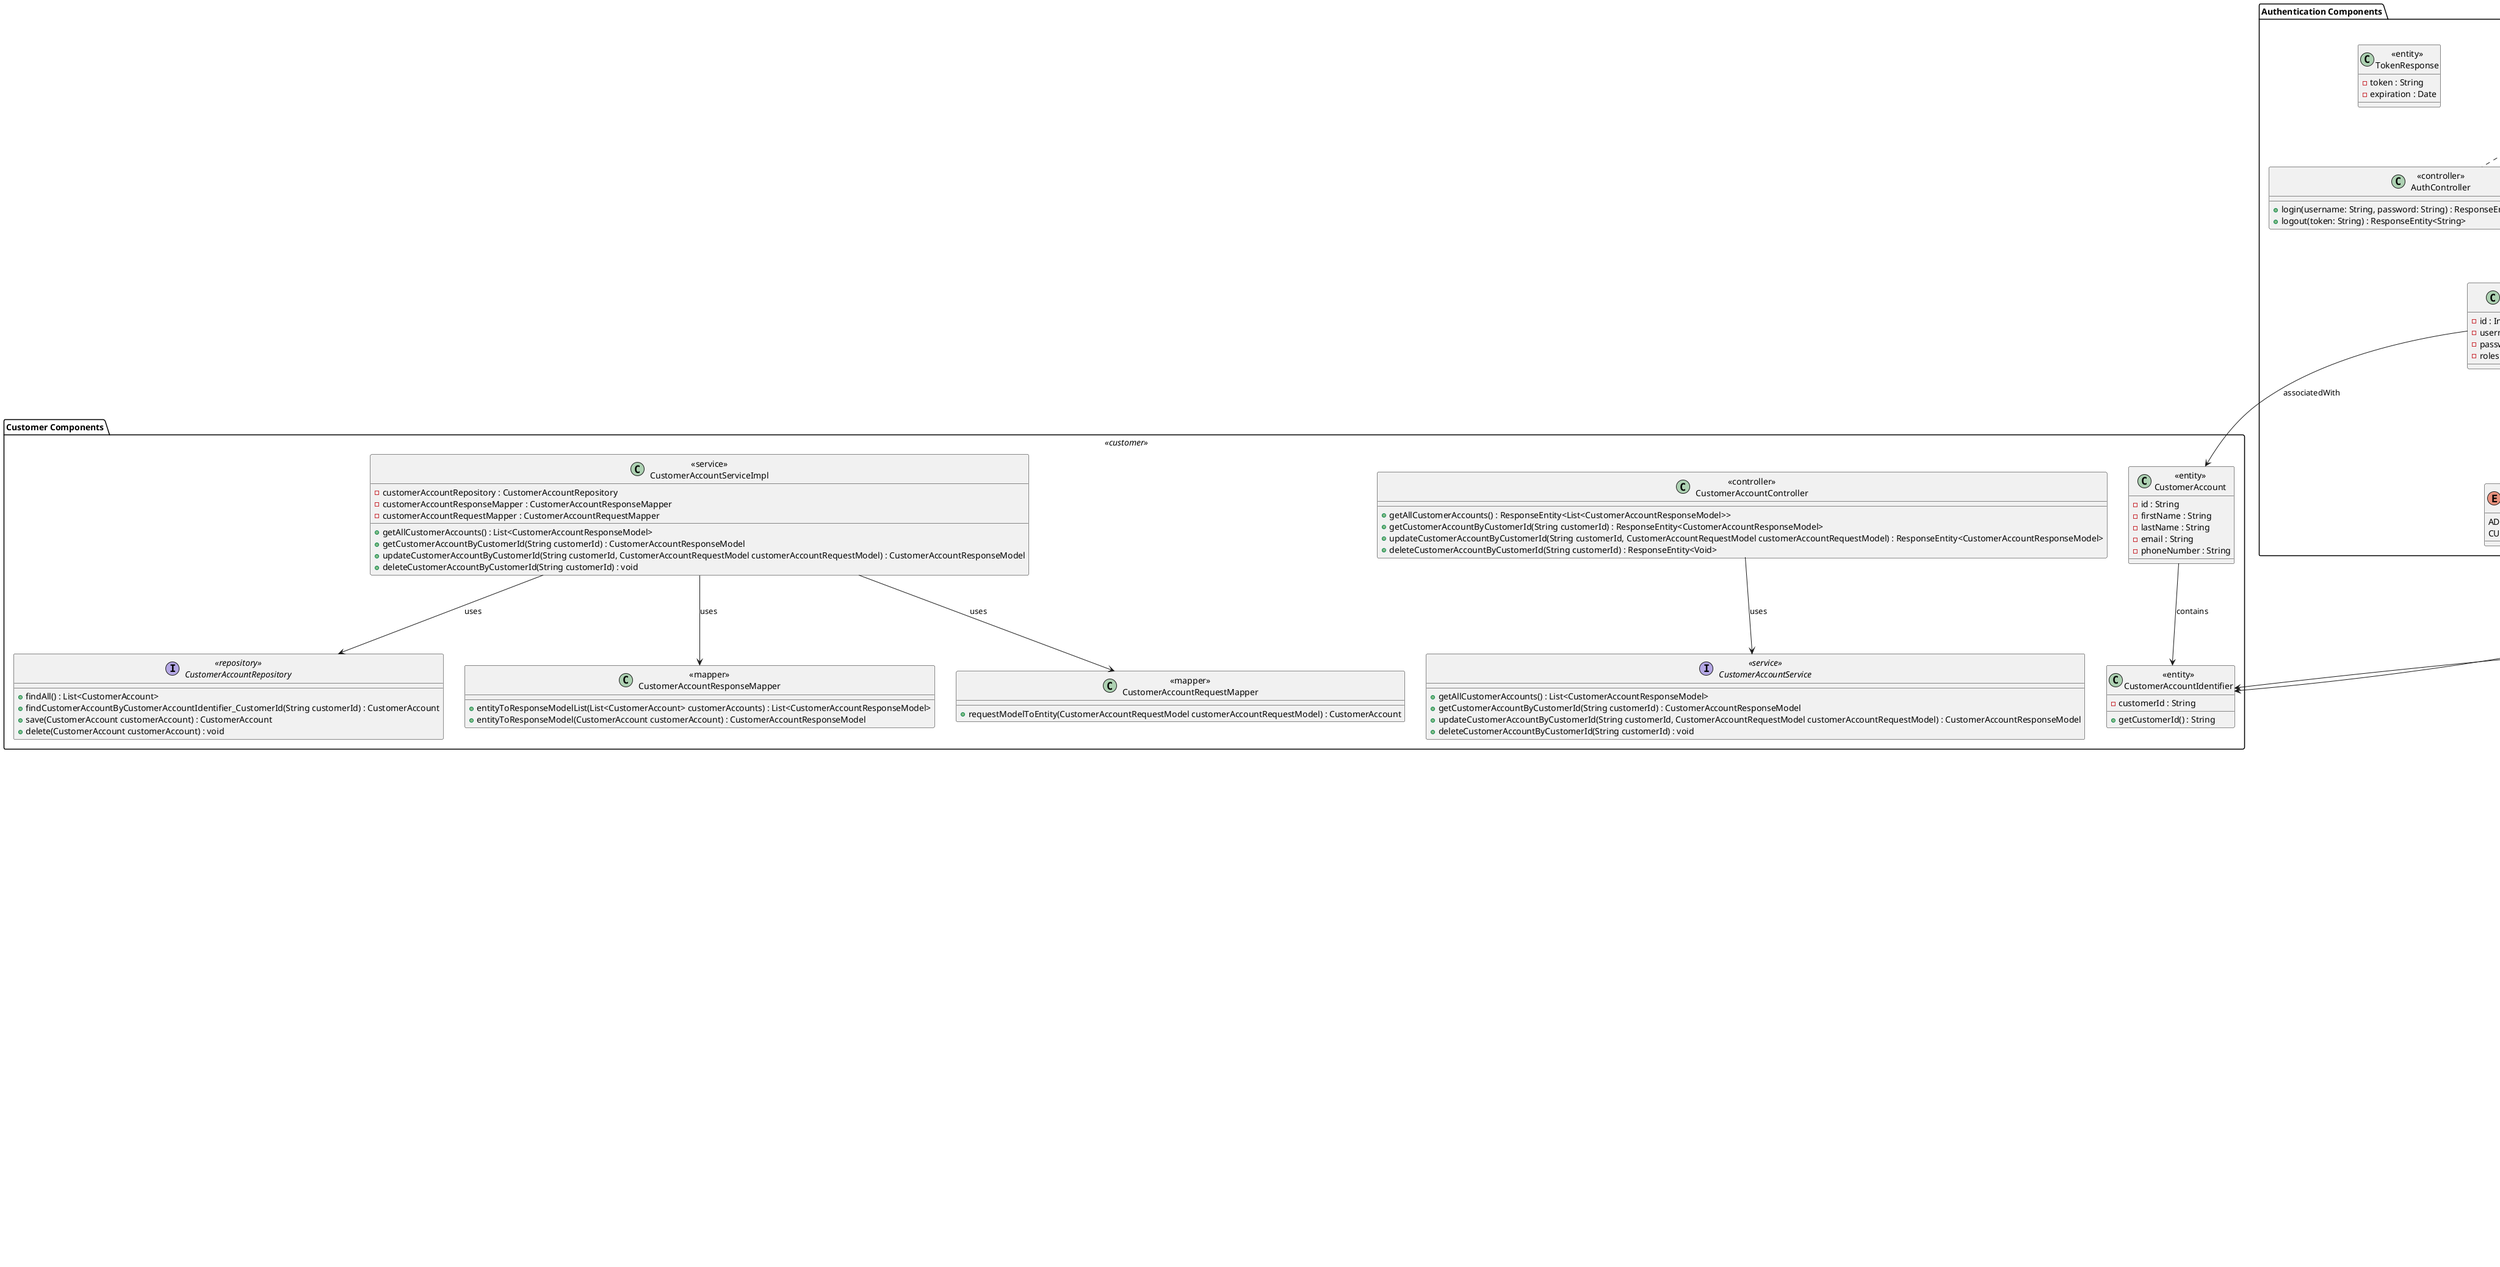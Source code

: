 @startuml
' Define styles for the containers
skinparam class {
    BackgroundColor<<entity>> Wheat
    BackgroundColor<<invoiceController>> LightSkyBlue
    BackgroundColor<<invoiceService>> LightGreen
    BackgroundColor<<invoiceRepository>> LightCoral
    BackgroundColor<<mapper>> Khaki
}


' Customer Container
package "Customer Components" <<customer>> {
    ' CustomerAccountController
    class "<<controller>>\nCustomerAccountController" as customerController {
        + getAllCustomerAccounts() : ResponseEntity<List<CustomerAccountResponseModel>>
        + getCustomerAccountByCustomerId(String customerId) : ResponseEntity<CustomerAccountResponseModel>
        + updateCustomerAccountByCustomerId(String customerId, CustomerAccountRequestModel customerAccountRequestModel) : ResponseEntity<CustomerAccountResponseModel>
        + deleteCustomerAccountByCustomerId(String customerId) : ResponseEntity<Void>
    }

    ' CustomerAccountService interface
    interface "<<service>>\nCustomerAccountService" as customerService {
        + getAllCustomerAccounts() : List<CustomerAccountResponseModel>
        + getCustomerAccountByCustomerId(String customerId) : CustomerAccountResponseModel
        + updateCustomerAccountByCustomerId(String customerId, CustomerAccountRequestModel customerAccountRequestModel) : CustomerAccountResponseModel
        + deleteCustomerAccountByCustomerId(String customerId) : void
    }

    ' CustomerAccountServiceImpl class
    class "<<service>>\nCustomerAccountServiceImpl" as customerServiceImpl {
        - customerAccountRepository : CustomerAccountRepository
        - customerAccountResponseMapper : CustomerAccountResponseMapper
        - customerAccountRequestMapper : CustomerAccountRequestMapper
        + getAllCustomerAccounts() : List<CustomerAccountResponseModel>
        + getCustomerAccountByCustomerId(String customerId) : CustomerAccountResponseModel
        + updateCustomerAccountByCustomerId(String customerId, CustomerAccountRequestModel customerAccountRequestModel) : CustomerAccountResponseModel
        + deleteCustomerAccountByCustomerId(String customerId) : void
    }

    ' CustomerAccountRepository interface
    interface "<<repository>>\nCustomerAccountRepository" as customerRepository {
        + findAll() : List<CustomerAccount>
        + findCustomerAccountByCustomerAccountIdentifier_CustomerId(String customerId) : CustomerAccount
        + save(CustomerAccount customerAccount) : CustomerAccount
        + delete(CustomerAccount customerAccount) : void
    }

    ' CustomerAccountResponseMapper class
    class "<<mapper>>\nCustomerAccountResponseMapper" as customerResponseMapper {
        + entityToResponseModelList(List<CustomerAccount> customerAccounts) : List<CustomerAccountResponseModel>
        + entityToResponseModel(CustomerAccount customerAccount) : CustomerAccountResponseModel
    }

    ' CustomerAccountRequestMapper class
    class "<<mapper>>\nCustomerAccountRequestMapper" as customerRequestMapper {
        + requestModelToEntity(CustomerAccountRequestModel customerAccountRequestModel) : CustomerAccount
    }

    ' CustomerAccount class
    class "<<entity>>\nCustomerAccount" as customerAccount {
        - id : String
        - firstName : String
        - lastName : String
        - email : String
        - phoneNumber : String
    }

    ' CustomerAccountIdentifier class
    class "<<entity>>\nCustomerAccountIdentifier" as customerIdentifier {
        - customerId : String
        + getCustomerId() : String
    }
}

' Vehicle Container
package "Vehicle Components" <<vehicle>> {
    ' VehicleController
    class "<<controller>>\nVehicleController" as vehicleController {
        - VehicleService : vehicleService
        + getAllVehiclesByCustomerId(String customerId) : ResponseEntity<List<VehicleResponseModel>>
        + getVehicleByVehicleId(String customerId, String vehicleId) : ResponseEntity<VehicleResponseModel>
        + addVehicleToCustomerAccount(String customerId, VehicleRequestModel vehicleRequestModel) : ResponseEntity<VehicleResponseModel>
        + updateVehicleByVehicleId(VehicleRequestModel vehicleRequestModel, String customerId, String vehicleId) : ResponseEntity<VehicleResponseModel>
        + deleteVehicleByVehicleId(String customerId, String vehicleId) : ResponseEntity<Void>
    }

    ' VehicleService interface
    interface "VehicleService" as vehicleService {
        + getAllVehiclesByCustomerId(String customerId) : List<VehicleResponseModel>
        + getVehicleByVehicleId(String customerId, String vehicleId) : VehicleResponseModel
        + addVehicleToCustomerAccount(String customerId, VehicleRequestModel vehicleRequestModel) : VehicleResponseModel
        + updateVehicleByVehicleId(VehicleRequestModel vehicleRequestModel, String customerId, String vehicleId) : VehicleResponseModel
        + deleteVehicleByVehicleId(String customerId, String vehicleId) : void
    }

    ' VehicleServiceImpl class
    class "<<service>>\nVehicleServiceImpl" as vehicleServiceImpl {
        - vehicleRepository : VehicleRepository
        - vehicleResponseMapper : VehicleResponseMapper
        - vehicleRequestMapper : VehicleRequestMapper
        + getAllVehiclesByCustomerId(String customerId) : List<VehicleResponseModel>
        + getVehicleByVehicleId(String customerId, String vehicleId) : VehicleResponseModel
        + addVehicleToCustomerAccount(String customerId, VehicleRequestModel vehicleRequestModel) : VehicleResponseModel
        + updateVehicleByVehicleId(VehicleRequestModel vehicleRequestModel, String customerId, String vehicleId) : VehicleResponseModel
        + deleteVehicleByVehicleId(String customerId, String vehicleId) : void
    }

    ' VehicleRepository interface
    interface "<<repository>>\nVehicleRepository" as vehicleRepository {
        + findAllVehiclesByCustomerId(String customerId) : List<Vehicle>
        + findVehicleByCustomerIdAndVehicleIdentifier_VehicleId(String customerId, String vehicleId) : Vehicle
        + save(Vehicle vehicle) : Vehicle
        + delete(Vehicle vehicle) : void
    }

    ' VehicleResponseMapper class
    class "<<mapper>>\nVehicleResponseMapper" as vehicleResponseMapper {
        + entityToResponseModel(Vehicle vehicle) : VehicleResponseModel
        + entityToResponseModelList(List<Vehicle> vehicles) : List<VehicleResponseModel>
    }

    ' VehicleRequestMapper class
    class "<<mapper>>\nVehicleRequestMapper" as vehicleRequestMapper {
        + requestToEntity(VehicleRequestModel requestModel) : Vehicle
    }

    ' Vehicle class
    class "<<entity>>\nVehicle" as vehicle {
        - id : String
        - vehicleIdentifier : VehicleIdentifier
        - customerId : String
        - make : String
        - model : String
        - year : Integer
        - transmissionType : TransmissionType
        - mileage : Integer
    }

    ' VehicleIdentifier class
    class "VehicleIdentifier" as vehicleIdentifier {
        - vehicleId : String
        + getVehicleId() : String
    }

    ' TransmissionType enum
    enum "TransmissionType" as transmissionType {
      MANUAL
      AUTOMATIC
    }
}

' Appointment Components
package "Appointment Components" <<appointment>> {
' AppointmentController
class "<<controller>>\nAppointmentController" as appointmentController {
    - appointmentService : AppointmentService
    + getAllAppointments() : ResponseEntity<List<AppointmentResponseModel>>
    + getAllAppointmentsByCustomerId(String customerId) : ResponseEntity<List<AppointmentResponseModel>>
    + getAppointmentByAppointmentId(String appointmentId) : ResponseEntity<AppointmentResponseModel>
    + addAppointment(AppointmentRequestModel appointmentRequestModel) : ResponseEntity<AppointmentResponseModel>
    + updateAppointmentByAppointmentId(AppointmentRequestModel appointmentRequestModel, String appointmentId) : ResponseEntity<AppointmentResponseModel>
    + updateAppointmentStatus(String appointmentId, boolean isConfirm) : ResponseEntity<AppointmentResponseModel>
    + deleteAppointmentByAppointmentId(String appointmentId) : ResponseEntity<Void>
    + deleteAllCancelledAppointments() : ResponseEntity<Void>
}

' AppointmentService interface
interface "AppointmentService" as appointmentService {
    + getAllAppointments() : List<AppointmentResponseModel>
    + getAllAppointmentsByCustomerId(String customerId) : List<AppointmentResponseModel>
    + getAppointmentByAppointmentId(String appointmentId) : AppointmentResponseModel
    + addAppointment(AppointmentRequestModel appointmentRequestModel) : AppointmentResponseModel
    + updateAppointmentByAppointmentId(AppointmentRequestModel appointmentRequestModel, String appointmentId) : AppointmentResponseModel
    + updateAppointmentStatus(String appointmentId, boolean isConfirm) : ResponseEntity<AppointmentResponseModel>
    + deleteAppointmentByAppointmentId(String appointmentId) : void
    + deleteAllCancelledAppointments() : void

}

' AppointmentServiceImpl class
class "<<service>>\nAppointmentServiceImpl" as appointmentServiceImpl {
    - appointmentRepository : AppointmentRepository
    - appointmentResponseMapper : AppointmentResponseMapper
    - appointmentRequestMapper : AppointmentRequestMapper
    - emailService : EmailService
     + getAllAppointments() : List<AppointmentResponseModel>
     + getAllAppointmentsByCustomerId(String customerId) : List<AppointmentResponseModel>
     + getAppointmentByAppointmentId(String appointmentId) : AppointmentResponseModel
     + addAppointment(AppointmentRequestModel appointmentRequestModel) : AppointmentResponseModel
     + updateAppointmentByAppointmentId(AppointmentRequestModel appointmentRequestModel, String appointmentId) : AppointmentResponseModel
     + updateAppointmentStatus(String appointmentId, boolean isConfirm) : ResponseEntity<AppointmentResponseModel>
     + deleteAppointmentByAppointmentId(String appointmentId) : void
     + deleteAllCancelledAppointments() : void
}
appointmentServiceImpl .up.|> appointmentService

' AppointmentRepository interface
interface "<<repository>>\nAppointmentRepository" as appointmentRepository {

    + findAppointmentByAppointmentIdentifier_AppointmentId(String appointmentId): Appointment
    + findAllAppointmentsByCustomerId(String customerId): List<Appointment>
    + findAllAppointmentsByStatus(String status): List<Appointment>
    + save(Appointment appointment) : Appointment
    + delete(Appointment appointment) : void
}


  ' AppointmentResponseMapper class
  class "<<mapper>>\nAppointmentResponseMapper" as appointmentResponseMapper {
      + entityToResponseModel(entity: Appointment) : AppointmentResponseModel
      + entityToResponseModelList(entities: List<Appointment>) : List<AppointmentResponseModel>
  }

  ' AppointmentRequestMapper class
  class "<<mapper>>\nAppointmentRequestMapper" as appointmentRequestMapper {
      + requestModelToEntity(appointmentRequestModel: AppointmentRequestModel) : Appointment
  }

' Appointment class
class "<<entity>>\nAppointment" as appointment {
    - id : UUID
    - appointmentId : AppointmentIdentifier
    - vehicleId : VehicleIdentifier
    - customerId : CustomerAccountIdentifier
    - appointmentDate : DateTime
    - services : String
    - comments : String
    - status : Status
}

' AppointmentIdentifier class
class "<<entity>>\nAppointmentIdentifier" as appointmentIdentifier {
    - appointmentId : UUID
    + getAppointmentId() : UUID
}

' Status enum
enum "Status" as status {
    PENDING
    CONFIRMED
    COMPLETED
    CANCELLED
}


  ' EmailService for managing email-related functionalities
  class "<<service>>\nEmailService" as emailService {
      + sendEmail(appointmentID: UUID) : void
  }

}

' Authentication Components
package "Authentication Components" <<authentication>> {
    class "<<controller>>\nAuthController" as authController {
        + login(username: String, password: String) : ResponseEntity<TokenResponse>
        + logout(token: String) : ResponseEntity<String>
    }

    class "<<service>>\nTokenService" as tokenService {
        + generateToken(username: String, password: String) : String
        + validateToken(token: String) : boolean
        + invalidateToken(token: String) : void
    }

    interface "<<repository>>\nUserRepository" as userRepository {
        + findByUsername(username: String) : User
        + save(user: User) : User
        + deleteByUsername(username: String) : void
    }

    class "<<entity>>\nUser" as user {
        - id : Integer
        - username : String
        - password : String
        - roles : List<Role>
    }

    enum "<<entity>>\nRole" as role {
        ADMIN
        CUSTOMER
    }

    class "<<entity>>\nTokenResponse" as tokenResponse {
        - token : String
        - expiration : Date
    }
}


' Invoice Container
package "Invoice Components" <<invoice>> {

' InvoiceController
class "<<controller>>\nInvoiceController" as invoiceController {
    - InvoiceService : invoiceService
    + getAllInvoices() : ResponseEntity<List<InvoiceResponseModel>>
    + getAllInvoicesByCustomerId(String customerId) : ResponseEntity<List<InvoiceResponseModel>>
    + getInvoiceByInvoiceId(String invoiceId) : ResponseEntity<InvoiceResponseModel>
    + addInvoice(InvoiceRequestModel invoiceRequestModel) : ResponseEntity<InvoiceResponseModel>
    + updateInvoiceByInvoiceId(InvoiceRequestModel invoiceRequestModel, String invoiceId) : ResponseEntity<InvoiceResponseModel>
    + deleteInvoiceByInvoiceId(String invoiceId) : ResponseEntity<Void>
}

' InvoiceService interface
interface "InvoiceService" as invoiceService {
    + getAllInvoices() : List<InvoiceResponseModel>
    + getAllInvoicesByCustomerId(String customerId) : List<InvoiceResponseModel>
    + getInvoiceByInvoiceId(String invoiceId) : InvoiceResponseModel
    + addInvoice(InvoiceRequestModel invoiceRequestModel) : InvoiceResponseModel
    + updateInvoiceByInvoiceId(InvoiceRequestModel invoiceRequestModel, String invoiceId) : InvoiceResponseModel
    + deleteInvoiceByInvoiceId(String invoiceId) : void
}

' InvoiceServiceImpl class
class "<<service>>\nInvoiceServiceImpl" as invoiceServiceImpl {
    - invoiceRepository : InvoiceRepository
    - invoiceResponseMapper : InvoiceResponseMapper
    - invoiceRequestMapper : InvoiceRequestMapper
     + getAllInvoices() : List<InvoiceResponseModel>
     + getAllInvoicesByCustomerId(String customerId) : List<InvoiceResponseModel>
     + getInvoiceByInvoiceId(String invoiceId) : InvoiceResponseModel
     + addInvoice(InvoiceRequestModel invoiceRequestModel) : InvoiceResponseModel
     + updateInvoiceByInvoiceId(InvoiceRequestModel invoiceRequestModel, String invoiceId) : InvoiceResponseModel
     + deleteInvoiceByInvoiceId(String invoiceId) : void
}
invoiceServiceImpl .up.|> invoiceService

' InvoiceRepository interface
interface "<<repository>>\nInvoiceRepository" as invoiceRepository {
        + findInvoiceByInvoiceIdentifier_InvoiceId(String invoiceId): Invoice
        + findAllInvoicesByCustomerId(String customerId): List<Invoice>
        + save(Invoice invoice) : Invoice
        + delete(Invoice invoice) : void
}

' InvoiceResponseMapper class
class "<<mapper>>\nInvoiceResponseMapper" as invoiceResponseMapper {
    + entityToResponseModel(Invoice invoice) : InvoiceResponseModel
    + entityToResponseModelList(List<Invoice> invoices) : List<InvoiceResponseModel>
}

' InvoiceRequestMapper class
class "<<mapper>>\nInvoiceRequestMapper" as invoiceRequestMapper {
    + requestToEntity(InvoiceRequestModel requestModel) : Invoice
}

' Invoice class
class "<<entity>>\nInvoice" as invoice {
    - id : Integer
    - invoiceIdentifier : InvoiceIdentifier
    - customerId : String
    - invoiceDate : DateTime
    - mechanicNotes: String
    - sumOfServices : Decimal
}

' InvoiceIdentifier class
class "InvoiceIdentifier" as invoiceIdentifier {
    - invoiceId : String
    + getInvoiceId() : String
}

}


' Customer Relationships
customerController --> customerService : uses
customerServiceImpl --> customerRepository : uses
customerServiceImpl --> customerResponseMapper : uses
customerServiceImpl --> customerRequestMapper : uses
customerAccount --> customerIdentifier : contains

' Vehicle Relationships
vehicleController --> vehicleService : uses
vehicleServiceImpl --> vehicleRepository : uses
vehicleServiceImpl --> vehicleResponseMapper : uses
vehicleServiceImpl --> vehicleRequestMapper : uses
vehicle --> vehicleIdentifier : contains
vehicle --> transmissionType : uses



' Appointment Relationships
appointmentController --> appointmentService : uses
appointmentServiceImpl --> appointmentRepository : uses
appointmentServiceImpl --> appointmentResponseMapper : uses
appointmentServiceImpl --> appointmentRequestMapper : uses
appointmentServiceImpl --> emailService : uses
appointment --> appointmentIdentifier : contains
appointment --> vehicleIdentifier : has
appointment --> customerIdentifier : has
appointment --> status : has
emailService --> appointmentRepository : uses

' Invoice Relationships
invoiceController --> invoiceService : uses
invoiceServiceImpl --> invoiceRepository : uses
invoiceServiceImpl --> invoiceResponseMapper : uses
invoiceServiceImpl --> invoiceRequestMapper : uses
invoice --> invoiceIdentifier : contains
invoice --> customerIdentifier : has


' Relationships within Authentication Components
authController .up.|> tokenService : uses
tokenService --> userRepository : uses
userRepository --> user : retrieves/stores
user .. role : has
user --> customerAccount : associatedWith

@enduml
